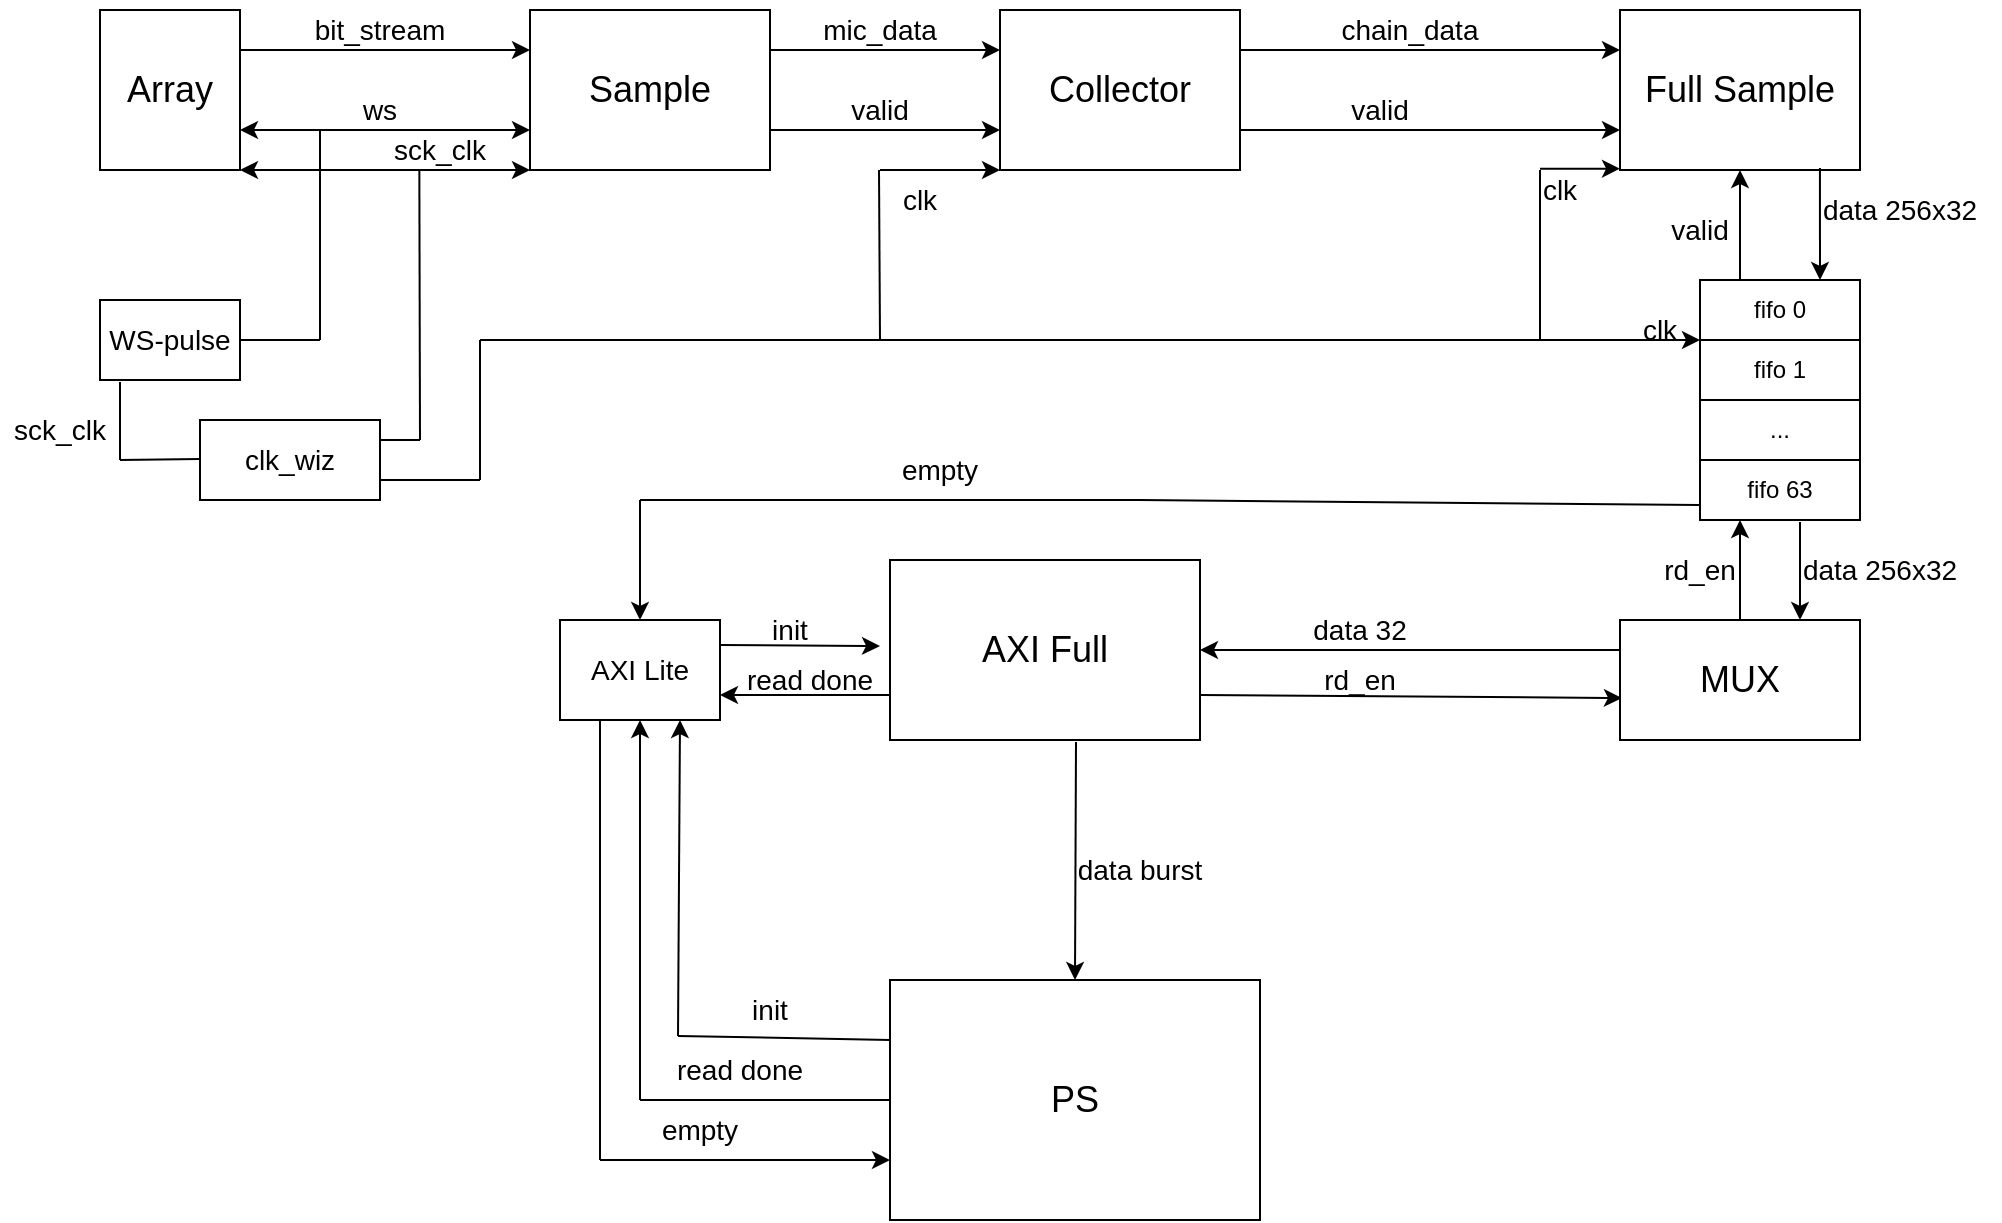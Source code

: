 <mxfile>
    <diagram id="rj3nuSdlVzhrPewR49WO" name="Page-1">
        <mxGraphModel dx="1043" dy="596" grid="1" gridSize="10" guides="1" tooltips="1" connect="1" arrows="1" fold="1" page="1" pageScale="1" pageWidth="850" pageHeight="1100" math="0" shadow="0">
            <root>
                <mxCell id="0"/>
                <mxCell id="1" parent="0"/>
                <mxCell id="17" style="edgeStyle=none;html=1;exitX=1;exitY=0.25;exitDx=0;exitDy=0;entryX=0;entryY=0.25;entryDx=0;entryDy=0;fontSize=18;" parent="1" source="2" target="5" edge="1">
                    <mxGeometry relative="1" as="geometry"/>
                </mxCell>
                <mxCell id="2" value="&lt;font style=&quot;font-size: 18px;&quot;&gt;Array&lt;/font&gt;" style="whiteSpace=wrap;html=1;" parent="1" vertex="1">
                    <mxGeometry x="90" y="35" width="70" height="80" as="geometry"/>
                </mxCell>
                <mxCell id="21" style="edgeStyle=none;html=1;exitX=1;exitY=0.25;exitDx=0;exitDy=0;entryX=0;entryY=0.25;entryDx=0;entryDy=0;fontSize=18;" parent="1" source="3" target="4" edge="1">
                    <mxGeometry relative="1" as="geometry"/>
                </mxCell>
                <mxCell id="22" style="edgeStyle=none;html=1;exitX=1;exitY=0.75;exitDx=0;exitDy=0;entryX=0;entryY=0.75;entryDx=0;entryDy=0;fontSize=18;" parent="1" source="3" target="4" edge="1">
                    <mxGeometry relative="1" as="geometry"/>
                </mxCell>
                <mxCell id="lgiAlKTWV0E-R-t-R4fU-117" style="edgeStyle=none;html=1;exitX=0;exitY=1;exitDx=0;exitDy=0;fontSize=14;startArrow=classic;startFill=1;endArrow=none;endFill=0;" parent="1" source="3" edge="1">
                    <mxGeometry relative="1" as="geometry">
                        <mxPoint x="480" y="115" as="targetPoint"/>
                    </mxGeometry>
                </mxCell>
                <mxCell id="3" value="&lt;font style=&quot;font-size: 18px;&quot;&gt;Collector&lt;/font&gt;" style="whiteSpace=wrap;html=1;" parent="1" vertex="1">
                    <mxGeometry x="540" y="35" width="120" height="80" as="geometry"/>
                </mxCell>
                <mxCell id="41" style="edgeStyle=none;html=1;exitX=0.5;exitY=1;exitDx=0;exitDy=0;entryX=0.25;entryY=0;entryDx=0;entryDy=0;fontSize=14;startArrow=classic;startFill=1;endArrow=none;endFill=0;" parent="1" source="4" target="6" edge="1">
                    <mxGeometry relative="1" as="geometry"/>
                </mxCell>
                <mxCell id="4" value="&lt;font style=&quot;font-size: 18px;&quot;&gt;Full Sample&lt;/font&gt;" style="whiteSpace=wrap;html=1;" parent="1" vertex="1">
                    <mxGeometry x="850" y="35" width="120" height="80" as="geometry"/>
                </mxCell>
                <mxCell id="19" style="edgeStyle=none;html=1;exitX=1;exitY=0.25;exitDx=0;exitDy=0;entryX=0;entryY=0.25;entryDx=0;entryDy=0;fontSize=18;" parent="1" source="5" target="3" edge="1">
                    <mxGeometry relative="1" as="geometry"/>
                </mxCell>
                <mxCell id="lgiAlKTWV0E-R-t-R4fU-114" style="edgeStyle=none;html=1;exitX=1;exitY=0.75;exitDx=0;exitDy=0;entryX=0;entryY=0.75;entryDx=0;entryDy=0;fontSize=14;startArrow=none;startFill=0;endArrow=classic;endFill=1;" parent="1" source="5" target="3" edge="1">
                    <mxGeometry relative="1" as="geometry"/>
                </mxCell>
                <mxCell id="5" value="&lt;font style=&quot;font-size: 18px;&quot;&gt;Sample&lt;/font&gt;" style="whiteSpace=wrap;html=1;" parent="1" vertex="1">
                    <mxGeometry x="305" y="35" width="120" height="80" as="geometry"/>
                </mxCell>
                <mxCell id="44" style="edgeStyle=none;html=1;exitX=0.75;exitY=0;exitDx=0;exitDy=0;entryX=0.833;entryY=0.988;entryDx=0;entryDy=0;entryPerimeter=0;fontSize=14;startArrow=classic;startFill=1;endArrow=none;endFill=0;" parent="1" source="6" target="4" edge="1">
                    <mxGeometry relative="1" as="geometry"/>
                </mxCell>
                <mxCell id="45" style="edgeStyle=none;html=1;exitX=0.75;exitY=0;exitDx=0;exitDy=0;entryX=0.625;entryY=1.033;entryDx=0;entryDy=0;entryPerimeter=0;fontSize=14;startArrow=classic;startFill=1;endArrow=none;endFill=0;" parent="1" source="7" target="15" edge="1">
                    <mxGeometry relative="1" as="geometry"/>
                </mxCell>
                <mxCell id="48" style="edgeStyle=none;html=1;exitX=0.008;exitY=0.65;exitDx=0;exitDy=0;entryX=1;entryY=0.75;entryDx=0;entryDy=0;fontSize=14;startArrow=classic;startFill=1;endArrow=none;endFill=0;exitPerimeter=0;" parent="1" source="7" target="11" edge="1">
                    <mxGeometry relative="1" as="geometry"/>
                </mxCell>
                <mxCell id="7" value="&lt;font style=&quot;font-size: 18px;&quot;&gt;MUX&lt;/font&gt;" style="whiteSpace=wrap;html=1;" parent="1" vertex="1">
                    <mxGeometry x="850" y="340" width="120" height="60" as="geometry"/>
                </mxCell>
                <mxCell id="lgiAlKTWV0E-R-t-R4fU-121" style="edgeStyle=none;html=1;exitX=1;exitY=0.5;exitDx=0;exitDy=0;fontSize=14;startArrow=none;startFill=0;endArrow=none;endFill=0;" parent="1" source="8" edge="1">
                    <mxGeometry relative="1" as="geometry">
                        <mxPoint x="200" y="200" as="targetPoint"/>
                    </mxGeometry>
                </mxCell>
                <mxCell id="70" style="edgeStyle=none;html=1;exitX=0.143;exitY=1.025;exitDx=0;exitDy=0;shadow=0;endArrow=none;endFill=0;exitPerimeter=0;" parent="1" source="8" edge="1">
                    <mxGeometry relative="1" as="geometry">
                        <mxPoint x="100" y="260" as="targetPoint"/>
                    </mxGeometry>
                </mxCell>
                <mxCell id="8" value="&lt;font style=&quot;font-size: 14px;&quot;&gt;WS-pulse&lt;/font&gt;" style="whiteSpace=wrap;html=1;" parent="1" vertex="1">
                    <mxGeometry x="90" y="180" width="70" height="40" as="geometry"/>
                </mxCell>
                <mxCell id="67" style="edgeStyle=none;html=1;exitX=1;exitY=0.75;exitDx=0;exitDy=0;shadow=0;endArrow=none;endFill=0;" parent="1" source="9" edge="1">
                    <mxGeometry relative="1" as="geometry">
                        <mxPoint x="280" y="270" as="targetPoint"/>
                    </mxGeometry>
                </mxCell>
                <mxCell id="9" value="&lt;font style=&quot;font-size: 14px;&quot;&gt;clk_wiz&lt;/font&gt;" style="whiteSpace=wrap;html=1;" parent="1" vertex="1">
                    <mxGeometry x="140" y="240" width="90" height="40" as="geometry"/>
                </mxCell>
                <mxCell id="53" style="edgeStyle=none;html=1;fontSize=14;startArrow=none;startFill=0;endArrow=none;endFill=0;" parent="1" edge="1">
                    <mxGeometry relative="1" as="geometry">
                        <mxPoint x="610" y="280" as="targetPoint"/>
                        <mxPoint x="360" y="280" as="sourcePoint"/>
                    </mxGeometry>
                </mxCell>
                <mxCell id="lgiAlKTWV0E-R-t-R4fU-92" style="edgeStyle=none;html=1;exitX=0.5;exitY=0;exitDx=0;exitDy=0;fontSize=14;startArrow=classic;startFill=1;endArrow=none;endFill=0;" parent="1" source="10" edge="1">
                    <mxGeometry relative="1" as="geometry">
                        <mxPoint x="360" y="280" as="targetPoint"/>
                    </mxGeometry>
                </mxCell>
                <mxCell id="lgiAlKTWV0E-R-t-R4fU-96" style="edgeStyle=none;html=1;exitX=1;exitY=0.25;exitDx=0;exitDy=0;fontSize=14;startArrow=none;startFill=0;endArrow=classic;endFill=1;" parent="1" source="10" edge="1">
                    <mxGeometry relative="1" as="geometry">
                        <mxPoint x="480" y="353" as="targetPoint"/>
                    </mxGeometry>
                </mxCell>
                <mxCell id="lgiAlKTWV0E-R-t-R4fU-97" style="edgeStyle=none;html=1;exitX=1;exitY=0.75;exitDx=0;exitDy=0;entryX=0;entryY=0.75;entryDx=0;entryDy=0;fontSize=14;startArrow=classic;startFill=1;endArrow=none;endFill=0;" parent="1" source="10" target="11" edge="1">
                    <mxGeometry relative="1" as="geometry"/>
                </mxCell>
                <mxCell id="lgiAlKTWV0E-R-t-R4fU-99" style="edgeStyle=none;html=1;exitX=0.75;exitY=1;exitDx=0;exitDy=0;fontSize=14;startArrow=classic;startFill=1;endArrow=none;endFill=0;entryX=0.19;entryY=-0.067;entryDx=0;entryDy=0;entryPerimeter=0;" parent="1" source="10" target="lgiAlKTWV0E-R-t-R4fU-85" edge="1">
                    <mxGeometry relative="1" as="geometry">
                        <mxPoint x="380" y="510" as="targetPoint"/>
                    </mxGeometry>
                </mxCell>
                <mxCell id="lgiAlKTWV0E-R-t-R4fU-100" style="edgeStyle=none;html=1;exitX=0.5;exitY=1;exitDx=0;exitDy=0;fontSize=14;startArrow=classic;startFill=1;endArrow=none;endFill=0;" parent="1" source="10" edge="1">
                    <mxGeometry relative="1" as="geometry">
                        <mxPoint x="360" y="580" as="targetPoint"/>
                    </mxGeometry>
                </mxCell>
                <mxCell id="lgiAlKTWV0E-R-t-R4fU-101" style="edgeStyle=none;html=1;exitX=0.25;exitY=1;exitDx=0;exitDy=0;fontSize=14;startArrow=none;startFill=0;endArrow=none;endFill=0;shadow=0;" parent="1" source="10" edge="1">
                    <mxGeometry relative="1" as="geometry">
                        <mxPoint x="340" y="610" as="targetPoint"/>
                    </mxGeometry>
                </mxCell>
                <mxCell id="10" value="&lt;font style=&quot;font-size: 14px;&quot;&gt;AXI Lite&lt;/font&gt;" style="whiteSpace=wrap;html=1;" parent="1" vertex="1">
                    <mxGeometry x="320" y="340" width="80" height="50" as="geometry"/>
                </mxCell>
                <mxCell id="49" style="edgeStyle=none;html=1;exitX=1;exitY=0.5;exitDx=0;exitDy=0;entryX=0;entryY=0.25;entryDx=0;entryDy=0;fontSize=14;startArrow=classic;startFill=1;endArrow=none;endFill=0;" parent="1" source="11" target="7" edge="1">
                    <mxGeometry relative="1" as="geometry"/>
                </mxCell>
                <mxCell id="lgiAlKTWV0E-R-t-R4fU-109" style="edgeStyle=none;html=1;entryX=0.5;entryY=0;entryDx=0;entryDy=0;fontSize=14;startArrow=none;startFill=0;endArrow=classic;endFill=1;exitX=0.6;exitY=1.011;exitDx=0;exitDy=0;exitPerimeter=0;" parent="1" source="11" target="16" edge="1">
                    <mxGeometry relative="1" as="geometry">
                        <mxPoint x="570" y="400" as="sourcePoint"/>
                    </mxGeometry>
                </mxCell>
                <mxCell id="11" value="&lt;font style=&quot;font-size: 18px;&quot;&gt;AXI Full&lt;/font&gt;" style="whiteSpace=wrap;html=1;" parent="1" vertex="1">
                    <mxGeometry x="485" y="310" width="155" height="90" as="geometry"/>
                </mxCell>
                <mxCell id="47" style="edgeStyle=none;html=1;exitX=0.25;exitY=1;exitDx=0;exitDy=0;entryX=0.5;entryY=0;entryDx=0;entryDy=0;fontSize=14;startArrow=classic;startFill=1;endArrow=none;endFill=0;" parent="1" source="15" target="7" edge="1">
                    <mxGeometry relative="1" as="geometry"/>
                </mxCell>
                <mxCell id="54" style="edgeStyle=none;html=1;fontSize=14;startArrow=none;startFill=0;endArrow=none;endFill=0;entryX=0;entryY=0.75;entryDx=0;entryDy=0;" parent="1" target="15" edge="1">
                    <mxGeometry relative="1" as="geometry">
                        <mxPoint x="720" y="280" as="targetPoint"/>
                        <mxPoint x="610" y="280" as="sourcePoint"/>
                    </mxGeometry>
                </mxCell>
                <mxCell id="55" style="edgeStyle=none;html=1;exitX=0;exitY=0.25;exitDx=0;exitDy=0;fontSize=14;startArrow=none;startFill=0;endArrow=none;endFill=0;entryX=0.19;entryY=-0.067;entryDx=0;entryDy=0;entryPerimeter=0;" parent="1" source="16" target="lgiAlKTWV0E-R-t-R4fU-85" edge="1">
                    <mxGeometry relative="1" as="geometry">
                        <mxPoint x="380" y="510" as="targetPoint"/>
                    </mxGeometry>
                </mxCell>
                <mxCell id="lgiAlKTWV0E-R-t-R4fU-102" style="edgeStyle=none;html=1;exitX=0;exitY=0.5;exitDx=0;exitDy=0;fontSize=14;startArrow=none;startFill=0;endArrow=none;endFill=0;" parent="1" source="16" edge="1">
                    <mxGeometry relative="1" as="geometry">
                        <mxPoint x="360" y="580" as="targetPoint"/>
                    </mxGeometry>
                </mxCell>
                <mxCell id="lgiAlKTWV0E-R-t-R4fU-103" style="edgeStyle=none;html=1;exitX=0;exitY=0.75;exitDx=0;exitDy=0;fontSize=14;startArrow=classic;startFill=1;endArrow=none;endFill=0;" parent="1" source="16" edge="1">
                    <mxGeometry relative="1" as="geometry">
                        <mxPoint x="340" y="610" as="targetPoint"/>
                    </mxGeometry>
                </mxCell>
                <mxCell id="16" value="&lt;font style=&quot;font-size: 18px;&quot;&gt;PS&lt;/font&gt;" style="whiteSpace=wrap;html=1;" parent="1" vertex="1">
                    <mxGeometry x="485" y="520" width="185" height="120" as="geometry"/>
                </mxCell>
                <mxCell id="29" style="html=1;fontSize=18;startArrow=classic;startFill=1;endArrow=classic;endFill=1;exitX=1;exitY=0.75;exitDx=0;exitDy=0;entryX=0;entryY=0.75;entryDx=0;entryDy=0;" parent="1" source="2" target="5" edge="1">
                    <mxGeometry relative="1" as="geometry">
                        <mxPoint x="280" y="109.5" as="targetPoint"/>
                        <mxPoint x="200" y="109.5" as="sourcePoint"/>
                    </mxGeometry>
                </mxCell>
                <mxCell id="30" style="html=1;fontSize=18;startArrow=classic;startFill=1;endArrow=classic;endFill=1;exitX=1;exitY=1;exitDx=0;exitDy=0;entryX=0;entryY=1;entryDx=0;entryDy=0;" parent="1" source="2" target="5" edge="1">
                    <mxGeometry relative="1" as="geometry">
                        <mxPoint x="280" y="130" as="targetPoint"/>
                        <mxPoint x="200" y="130" as="sourcePoint"/>
                        <Array as="points"/>
                    </mxGeometry>
                </mxCell>
                <mxCell id="31" style="html=1;fontSize=18;startArrow=none;startFill=0;endArrow=none;endFill=0;" parent="1" edge="1">
                    <mxGeometry relative="1" as="geometry">
                        <mxPoint x="249.67" y="115" as="targetPoint"/>
                        <mxPoint x="250" y="250" as="sourcePoint"/>
                    </mxGeometry>
                </mxCell>
                <mxCell id="33" style="html=1;fontSize=18;startArrow=none;startFill=0;endArrow=none;endFill=0;" parent="1" edge="1">
                    <mxGeometry relative="1" as="geometry">
                        <mxPoint x="250" y="250" as="targetPoint"/>
                        <mxPoint x="230" y="250" as="sourcePoint"/>
                        <Array as="points">
                            <mxPoint x="240" y="250"/>
                        </Array>
                    </mxGeometry>
                </mxCell>
                <mxCell id="34" style="html=1;fontSize=18;startArrow=none;startFill=0;endArrow=classic;endFill=1;entryX=0;entryY=0;entryDx=0;entryDy=0;" parent="1" target="13" edge="1">
                    <mxGeometry relative="1" as="geometry">
                        <mxPoint x="680" y="201" as="targetPoint"/>
                        <mxPoint x="280" y="200" as="sourcePoint"/>
                    </mxGeometry>
                </mxCell>
                <mxCell id="37" style="edgeStyle=none;html=1;fontSize=18;entryX=0;entryY=1;entryDx=0;entryDy=0;" parent="1" edge="1">
                    <mxGeometry relative="1" as="geometry">
                        <mxPoint x="810" y="114.33" as="sourcePoint"/>
                        <mxPoint x="850" y="114.33" as="targetPoint"/>
                        <Array as="points">
                            <mxPoint x="810" y="114.33"/>
                        </Array>
                    </mxGeometry>
                </mxCell>
                <mxCell id="38" style="html=1;fontSize=18;startArrow=none;startFill=0;endArrow=none;endFill=0;" parent="1" edge="1">
                    <mxGeometry relative="1" as="geometry">
                        <mxPoint x="810" y="115" as="targetPoint"/>
                        <mxPoint x="810" y="200" as="sourcePoint"/>
                    </mxGeometry>
                </mxCell>
                <mxCell id="lgiAlKTWV0E-R-t-R4fU-60" value="bit_stream" style="text;strokeColor=none;align=center;fillColor=none;html=1;verticalAlign=middle;whiteSpace=wrap;rounded=0;fontSize=14;" parent="1" vertex="1">
                    <mxGeometry x="190" y="30" width="80" height="30" as="geometry"/>
                </mxCell>
                <mxCell id="lgiAlKTWV0E-R-t-R4fU-61" value="ws" style="text;strokeColor=none;align=center;fillColor=none;html=1;verticalAlign=middle;whiteSpace=wrap;rounded=0;fontSize=14;" parent="1" vertex="1">
                    <mxGeometry x="210" y="75" width="40" height="20" as="geometry"/>
                </mxCell>
                <mxCell id="lgiAlKTWV0E-R-t-R4fU-64" value="valid" style="text;strokeColor=none;align=center;fillColor=none;html=1;verticalAlign=middle;whiteSpace=wrap;rounded=0;fontSize=14;" parent="1" vertex="1">
                    <mxGeometry x="450" y="70" width="60" height="30" as="geometry"/>
                </mxCell>
                <mxCell id="lgiAlKTWV0E-R-t-R4fU-65" value="chain_data" style="text;strokeColor=none;align=center;fillColor=none;html=1;verticalAlign=middle;whiteSpace=wrap;rounded=0;fontSize=14;" parent="1" vertex="1">
                    <mxGeometry x="700" y="30" width="90" height="30" as="geometry"/>
                </mxCell>
                <mxCell id="lgiAlKTWV0E-R-t-R4fU-66" value="valid" style="text;strokeColor=none;align=center;fillColor=none;html=1;verticalAlign=middle;whiteSpace=wrap;rounded=0;fontSize=14;" parent="1" vertex="1">
                    <mxGeometry x="700" y="70" width="60" height="30" as="geometry"/>
                </mxCell>
                <mxCell id="lgiAlKTWV0E-R-t-R4fU-68" value="clk" style="text;strokeColor=none;align=center;fillColor=none;html=1;verticalAlign=middle;whiteSpace=wrap;rounded=0;fontSize=14;" parent="1" vertex="1">
                    <mxGeometry x="790" y="110" width="60" height="30" as="geometry"/>
                </mxCell>
                <mxCell id="lgiAlKTWV0E-R-t-R4fU-73" value="clk" style="text;strokeColor=none;align=center;fillColor=none;html=1;verticalAlign=middle;whiteSpace=wrap;rounded=0;fontSize=14;" parent="1" vertex="1">
                    <mxGeometry x="840" y="180" width="60" height="30" as="geometry"/>
                </mxCell>
                <mxCell id="lgiAlKTWV0E-R-t-R4fU-74" value="valid" style="text;strokeColor=none;align=center;fillColor=none;html=1;verticalAlign=middle;whiteSpace=wrap;rounded=0;fontSize=14;" parent="1" vertex="1">
                    <mxGeometry x="870" y="130" width="40" height="30" as="geometry"/>
                </mxCell>
                <mxCell id="lgiAlKTWV0E-R-t-R4fU-75" value="data 256x32" style="text;strokeColor=none;align=center;fillColor=none;html=1;verticalAlign=middle;whiteSpace=wrap;rounded=0;fontSize=14;" parent="1" vertex="1">
                    <mxGeometry x="940" y="120" width="100" height="30" as="geometry"/>
                </mxCell>
                <mxCell id="lgiAlKTWV0E-R-t-R4fU-76" value="rd_en" style="text;strokeColor=none;align=center;fillColor=none;html=1;verticalAlign=middle;whiteSpace=wrap;rounded=0;fontSize=14;" parent="1" vertex="1">
                    <mxGeometry x="860" y="300" width="60" height="30" as="geometry"/>
                </mxCell>
                <mxCell id="lgiAlKTWV0E-R-t-R4fU-77" value="data 256x32" style="text;strokeColor=none;align=center;fillColor=none;html=1;verticalAlign=middle;whiteSpace=wrap;rounded=0;fontSize=14;" parent="1" vertex="1">
                    <mxGeometry x="930" y="300" width="100" height="30" as="geometry"/>
                </mxCell>
                <mxCell id="lgiAlKTWV0E-R-t-R4fU-78" value="empty" style="text;strokeColor=none;align=center;fillColor=none;html=1;verticalAlign=middle;whiteSpace=wrap;rounded=0;fontSize=14;" parent="1" vertex="1">
                    <mxGeometry x="460" y="250" width="100" height="30" as="geometry"/>
                </mxCell>
                <mxCell id="lgiAlKTWV0E-R-t-R4fU-79" value="data 32" style="text;strokeColor=none;align=center;fillColor=none;html=1;verticalAlign=middle;whiteSpace=wrap;rounded=0;fontSize=14;" parent="1" vertex="1">
                    <mxGeometry x="670" y="330" width="100" height="30" as="geometry"/>
                </mxCell>
                <mxCell id="lgiAlKTWV0E-R-t-R4fU-80" value="rd_en" style="text;strokeColor=none;align=center;fillColor=none;html=1;verticalAlign=middle;whiteSpace=wrap;rounded=0;fontSize=14;" parent="1" vertex="1">
                    <mxGeometry x="690" y="355" width="60" height="30" as="geometry"/>
                </mxCell>
                <mxCell id="lgiAlKTWV0E-R-t-R4fU-82" value="data burst" style="text;strokeColor=none;align=center;fillColor=none;html=1;verticalAlign=middle;whiteSpace=wrap;rounded=0;fontSize=14;" parent="1" vertex="1">
                    <mxGeometry x="560" y="450" width="100" height="30" as="geometry"/>
                </mxCell>
                <mxCell id="lgiAlKTWV0E-R-t-R4fU-83" value="init" style="text;strokeColor=none;align=center;fillColor=none;html=1;verticalAlign=middle;whiteSpace=wrap;rounded=0;fontSize=14;" parent="1" vertex="1">
                    <mxGeometry x="385" y="330" width="100" height="30" as="geometry"/>
                </mxCell>
                <mxCell id="lgiAlKTWV0E-R-t-R4fU-85" value="read done" style="text;strokeColor=none;align=center;fillColor=none;html=1;verticalAlign=middle;whiteSpace=wrap;rounded=0;fontSize=14;" parent="1" vertex="1">
                    <mxGeometry x="360" y="550" width="100" height="30" as="geometry"/>
                </mxCell>
                <mxCell id="lgiAlKTWV0E-R-t-R4fU-87" value="empty" style="text;strokeColor=none;align=center;fillColor=none;html=1;verticalAlign=middle;whiteSpace=wrap;rounded=0;fontSize=14;" parent="1" vertex="1">
                    <mxGeometry x="340" y="580" width="100" height="30" as="geometry"/>
                </mxCell>
                <mxCell id="lgiAlKTWV0E-R-t-R4fU-88" value="" style="group" parent="1" vertex="1" connectable="0">
                    <mxGeometry x="890" y="170" width="80" height="120" as="geometry"/>
                </mxCell>
                <mxCell id="6" value="fifo 0" style="whiteSpace=wrap;html=1;" parent="lgiAlKTWV0E-R-t-R4fU-88" vertex="1">
                    <mxGeometry width="80" height="30" as="geometry"/>
                </mxCell>
                <mxCell id="13" value="fifo 1" style="whiteSpace=wrap;html=1;" parent="lgiAlKTWV0E-R-t-R4fU-88" vertex="1">
                    <mxGeometry y="30" width="80" height="30" as="geometry"/>
                </mxCell>
                <mxCell id="14" value="..." style="whiteSpace=wrap;html=1;" parent="lgiAlKTWV0E-R-t-R4fU-88" vertex="1">
                    <mxGeometry y="60" width="80" height="30" as="geometry"/>
                </mxCell>
                <mxCell id="15" value="fifo 63" style="whiteSpace=wrap;html=1;" parent="lgiAlKTWV0E-R-t-R4fU-88" vertex="1">
                    <mxGeometry y="90" width="80" height="30" as="geometry"/>
                </mxCell>
                <mxCell id="lgiAlKTWV0E-R-t-R4fU-106" value="read done" style="text;strokeColor=none;align=center;fillColor=none;html=1;verticalAlign=middle;whiteSpace=wrap;rounded=0;fontSize=14;" parent="1" vertex="1">
                    <mxGeometry x="395" y="355" width="100" height="30" as="geometry"/>
                </mxCell>
                <mxCell id="lgiAlKTWV0E-R-t-R4fU-119" style="html=1;fontSize=18;startArrow=none;startFill=0;endArrow=none;endFill=0;" parent="1" edge="1">
                    <mxGeometry relative="1" as="geometry">
                        <mxPoint x="479.5" y="115" as="targetPoint"/>
                        <mxPoint x="480" y="200" as="sourcePoint"/>
                    </mxGeometry>
                </mxCell>
                <mxCell id="lgiAlKTWV0E-R-t-R4fU-123" style="edgeStyle=none;html=1;fontSize=14;startArrow=none;startFill=0;endArrow=none;endFill=0;" parent="1" edge="1">
                    <mxGeometry relative="1" as="geometry">
                        <mxPoint x="200" y="200" as="sourcePoint"/>
                        <mxPoint x="200" y="95.0" as="targetPoint"/>
                    </mxGeometry>
                </mxCell>
                <mxCell id="59" value="clk" style="text;strokeColor=none;align=center;fillColor=none;html=1;verticalAlign=middle;whiteSpace=wrap;rounded=0;fontSize=14;" parent="1" vertex="1">
                    <mxGeometry x="470" y="115" width="60" height="30" as="geometry"/>
                </mxCell>
                <mxCell id="61" value="sck_clk" style="text;strokeColor=none;align=center;fillColor=none;html=1;verticalAlign=middle;whiteSpace=wrap;rounded=0;fontSize=14;" parent="1" vertex="1">
                    <mxGeometry x="230" y="90" width="60" height="30" as="geometry"/>
                </mxCell>
                <mxCell id="64" value="init" style="text;strokeColor=none;align=center;fillColor=none;html=1;verticalAlign=middle;whiteSpace=wrap;rounded=0;fontSize=14;" parent="1" vertex="1">
                    <mxGeometry x="375" y="520" width="100" height="30" as="geometry"/>
                </mxCell>
                <mxCell id="66" value="mic_data" style="text;strokeColor=none;align=center;fillColor=none;html=1;verticalAlign=middle;whiteSpace=wrap;rounded=0;fontSize=14;" parent="1" vertex="1">
                    <mxGeometry x="440" y="30" width="80" height="30" as="geometry"/>
                </mxCell>
                <mxCell id="68" style="edgeStyle=none;html=1;shadow=0;endArrow=none;endFill=0;" parent="1" edge="1">
                    <mxGeometry relative="1" as="geometry">
                        <mxPoint x="280" y="270" as="targetPoint"/>
                        <mxPoint x="280" y="200" as="sourcePoint"/>
                    </mxGeometry>
                </mxCell>
                <mxCell id="69" style="edgeStyle=none;html=1;shadow=0;endArrow=none;endFill=0;" parent="1" edge="1">
                    <mxGeometry relative="1" as="geometry">
                        <mxPoint x="140" y="259.5" as="targetPoint"/>
                        <mxPoint x="100" y="260" as="sourcePoint"/>
                    </mxGeometry>
                </mxCell>
                <mxCell id="71" value="sck_clk" style="text;strokeColor=none;align=center;fillColor=none;html=1;verticalAlign=middle;whiteSpace=wrap;rounded=0;fontSize=14;" parent="1" vertex="1">
                    <mxGeometry x="40" y="230" width="60" height="30" as="geometry"/>
                </mxCell>
            </root>
        </mxGraphModel>
    </diagram>
</mxfile>